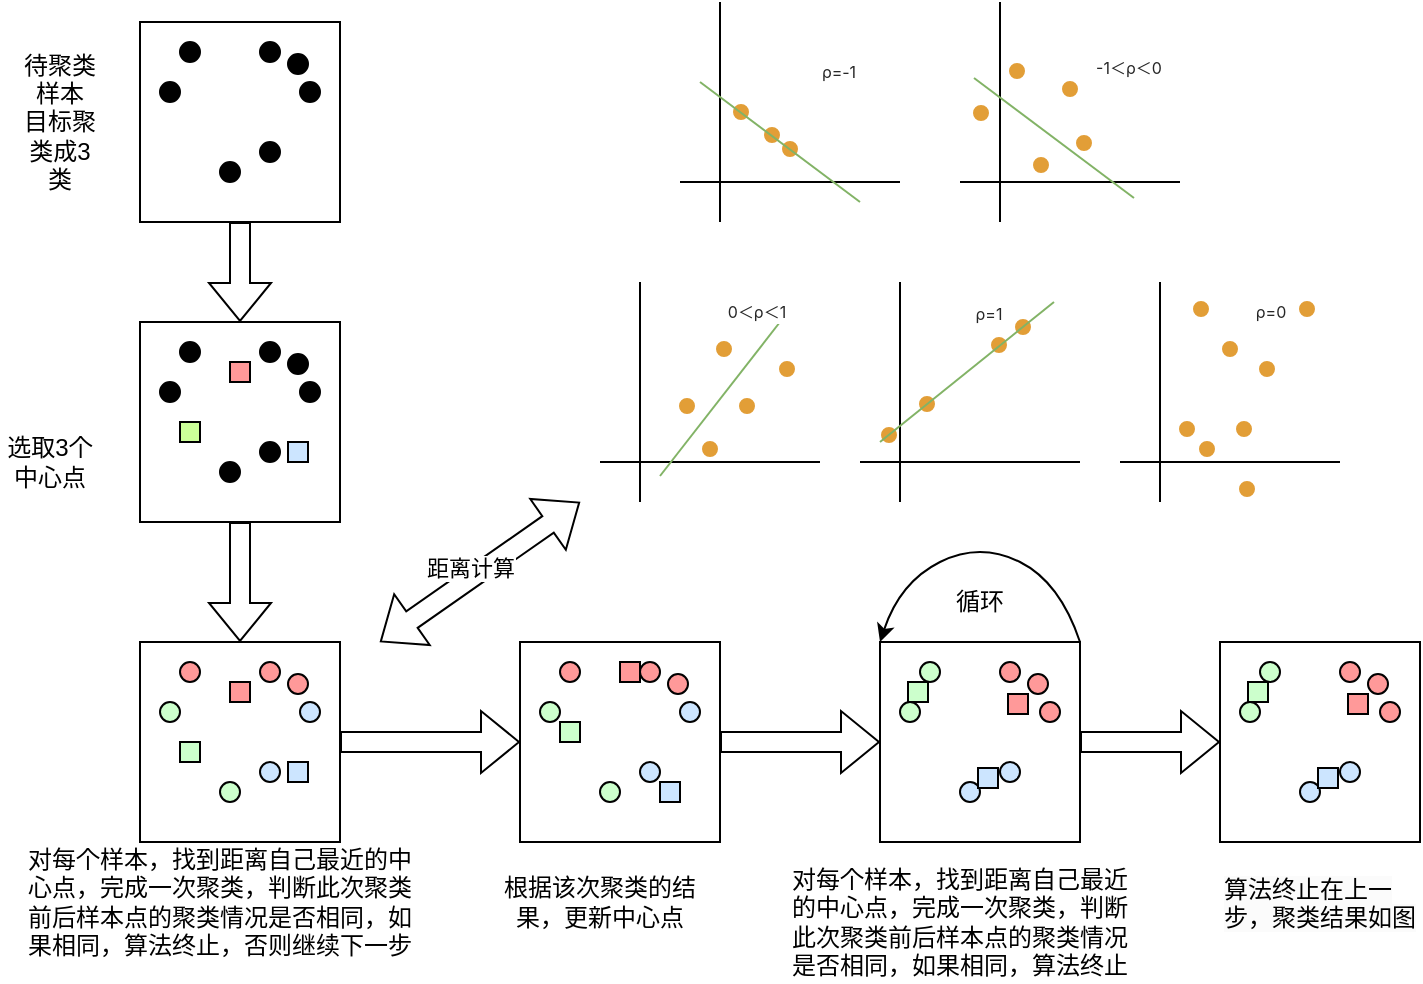 <mxfile version="26.1.1">
  <diagram name="第 1 页" id="rUJNNMgn45g_iYfFa-cV">
    <mxGraphModel dx="989" dy="587" grid="1" gridSize="10" guides="1" tooltips="1" connect="1" arrows="1" fold="1" page="1" pageScale="1" pageWidth="827" pageHeight="1169" math="0" shadow="0">
      <root>
        <mxCell id="0" />
        <mxCell id="1" parent="0" />
        <mxCell id="3Wk66IQy-F110o31OmX1-4" value="" style="shape=flexArrow;endArrow=classic;html=1;rounded=0;exitX=0.5;exitY=1;exitDx=0;exitDy=0;entryX=0.5;entryY=0;entryDx=0;entryDy=0;" parent="1" source="3Wk66IQy-F110o31OmX1-1" edge="1" target="3Wk66IQy-F110o31OmX1-29">
          <mxGeometry width="50" height="50" relative="1" as="geometry">
            <mxPoint x="390" y="600" as="sourcePoint" />
            <mxPoint x="280" y="370" as="targetPoint" />
          </mxGeometry>
        </mxCell>
        <mxCell id="3Wk66IQy-F110o31OmX1-6" value="" style="shape=flexArrow;endArrow=classic;html=1;rounded=0;exitX=0.5;exitY=1;exitDx=0;exitDy=0;entryX=0.5;entryY=0;entryDx=0;entryDy=0;" parent="1" edge="1" target="3Wk66IQy-F110o31OmX1-73" source="3Wk66IQy-F110o31OmX1-29">
          <mxGeometry width="50" height="50" relative="1" as="geometry">
            <mxPoint x="380" y="370" as="sourcePoint" />
            <mxPoint x="460" y="370" as="targetPoint" />
          </mxGeometry>
        </mxCell>
        <mxCell id="3Wk66IQy-F110o31OmX1-8" value="" style="shape=flexArrow;endArrow=classic;html=1;rounded=0;exitX=1;exitY=0.5;exitDx=0;exitDy=0;entryX=0;entryY=0.5;entryDx=0;entryDy=0;" parent="1" edge="1" target="3Wk66IQy-F110o31OmX1-85" source="3Wk66IQy-F110o31OmX1-73">
          <mxGeometry width="50" height="50" relative="1" as="geometry">
            <mxPoint x="560" y="370" as="sourcePoint" />
            <mxPoint x="640" y="370" as="targetPoint" />
          </mxGeometry>
        </mxCell>
        <mxCell id="3Wk66IQy-F110o31OmX1-12" value="" style="shape=flexArrow;endArrow=classic;html=1;rounded=0;exitX=1;exitY=0.5;exitDx=0;exitDy=0;entryX=0;entryY=0.5;entryDx=0;entryDy=0;" parent="1" edge="1" target="3Wk66IQy-F110o31OmX1-111" source="3Wk66IQy-F110o31OmX1-98">
          <mxGeometry width="50" height="50" relative="1" as="geometry">
            <mxPoint x="910" y="374.08" as="sourcePoint" />
            <mxPoint x="990" y="374.08" as="targetPoint" />
          </mxGeometry>
        </mxCell>
        <mxCell id="3Wk66IQy-F110o31OmX1-18" value="" style="shape=flexArrow;endArrow=classic;html=1;rounded=0;entryX=0;entryY=0.5;entryDx=0;entryDy=0;exitX=1;exitY=0.5;exitDx=0;exitDy=0;" parent="1" source="3Wk66IQy-F110o31OmX1-85" edge="1" target="3Wk66IQy-F110o31OmX1-98">
          <mxGeometry width="50" height="50" relative="1" as="geometry">
            <mxPoint x="210" y="534.5" as="sourcePoint" />
            <mxPoint x="280" y="534.5" as="targetPoint" />
          </mxGeometry>
        </mxCell>
        <mxCell id="3Wk66IQy-F110o31OmX1-27" value="" style="group" parent="1" vertex="1" connectable="0">
          <mxGeometry x="280" y="50" width="100" height="100" as="geometry" />
        </mxCell>
        <mxCell id="3Wk66IQy-F110o31OmX1-1" value="" style="rounded=0;whiteSpace=wrap;html=1;" parent="3Wk66IQy-F110o31OmX1-27" vertex="1">
          <mxGeometry width="100" height="100" as="geometry" />
        </mxCell>
        <mxCell id="3Wk66IQy-F110o31OmX1-19" value="" style="ellipse;whiteSpace=wrap;html=1;aspect=fixed;fillColor=#000000;" parent="3Wk66IQy-F110o31OmX1-27" vertex="1">
          <mxGeometry x="10" y="30" width="10" height="10" as="geometry" />
        </mxCell>
        <mxCell id="3Wk66IQy-F110o31OmX1-20" value="" style="ellipse;whiteSpace=wrap;html=1;aspect=fixed;fillColor=#000000;" parent="3Wk66IQy-F110o31OmX1-27" vertex="1">
          <mxGeometry x="20" y="10" width="10" height="10" as="geometry" />
        </mxCell>
        <mxCell id="3Wk66IQy-F110o31OmX1-21" value="" style="ellipse;whiteSpace=wrap;html=1;aspect=fixed;fillColor=#000000;" parent="3Wk66IQy-F110o31OmX1-27" vertex="1">
          <mxGeometry x="60" y="10" width="10" height="10" as="geometry" />
        </mxCell>
        <mxCell id="3Wk66IQy-F110o31OmX1-22" value="" style="ellipse;whiteSpace=wrap;html=1;aspect=fixed;fillColor=#000000;" parent="3Wk66IQy-F110o31OmX1-27" vertex="1">
          <mxGeometry x="80" y="30" width="10" height="10" as="geometry" />
        </mxCell>
        <mxCell id="3Wk66IQy-F110o31OmX1-24" value="" style="ellipse;whiteSpace=wrap;html=1;aspect=fixed;fillColor=#000000;" parent="3Wk66IQy-F110o31OmX1-27" vertex="1">
          <mxGeometry x="74" y="16" width="10" height="10" as="geometry" />
        </mxCell>
        <mxCell id="3Wk66IQy-F110o31OmX1-25" value="" style="ellipse;whiteSpace=wrap;html=1;aspect=fixed;fillColor=#000000;" parent="3Wk66IQy-F110o31OmX1-27" vertex="1">
          <mxGeometry x="60" y="60" width="10" height="10" as="geometry" />
        </mxCell>
        <mxCell id="3Wk66IQy-F110o31OmX1-26" value="" style="ellipse;whiteSpace=wrap;html=1;aspect=fixed;fillColor=#000000;" parent="3Wk66IQy-F110o31OmX1-27" vertex="1">
          <mxGeometry x="40" y="70" width="10" height="10" as="geometry" />
        </mxCell>
        <mxCell id="3Wk66IQy-F110o31OmX1-28" value="" style="group" parent="1" vertex="1" connectable="0">
          <mxGeometry x="280" y="200" width="100" height="100" as="geometry" />
        </mxCell>
        <mxCell id="3Wk66IQy-F110o31OmX1-29" value="" style="rounded=0;whiteSpace=wrap;html=1;" parent="3Wk66IQy-F110o31OmX1-28" vertex="1">
          <mxGeometry width="100" height="100" as="geometry" />
        </mxCell>
        <mxCell id="3Wk66IQy-F110o31OmX1-30" value="" style="ellipse;whiteSpace=wrap;html=1;aspect=fixed;fillColor=#000000;" parent="3Wk66IQy-F110o31OmX1-28" vertex="1">
          <mxGeometry x="10" y="30" width="10" height="10" as="geometry" />
        </mxCell>
        <mxCell id="3Wk66IQy-F110o31OmX1-31" value="" style="ellipse;whiteSpace=wrap;html=1;aspect=fixed;fillColor=#000000;" parent="3Wk66IQy-F110o31OmX1-28" vertex="1">
          <mxGeometry x="20" y="10" width="10" height="10" as="geometry" />
        </mxCell>
        <mxCell id="3Wk66IQy-F110o31OmX1-32" value="" style="ellipse;whiteSpace=wrap;html=1;aspect=fixed;fillColor=#000000;" parent="3Wk66IQy-F110o31OmX1-28" vertex="1">
          <mxGeometry x="60" y="10" width="10" height="10" as="geometry" />
        </mxCell>
        <mxCell id="3Wk66IQy-F110o31OmX1-33" value="" style="ellipse;whiteSpace=wrap;html=1;aspect=fixed;fillColor=#000000;" parent="3Wk66IQy-F110o31OmX1-28" vertex="1">
          <mxGeometry x="80" y="30" width="10" height="10" as="geometry" />
        </mxCell>
        <mxCell id="3Wk66IQy-F110o31OmX1-34" value="" style="ellipse;whiteSpace=wrap;html=1;aspect=fixed;fillColor=#000000;" parent="3Wk66IQy-F110o31OmX1-28" vertex="1">
          <mxGeometry x="74" y="16" width="10" height="10" as="geometry" />
        </mxCell>
        <mxCell id="3Wk66IQy-F110o31OmX1-35" value="" style="ellipse;whiteSpace=wrap;html=1;aspect=fixed;fillColor=#000000;" parent="3Wk66IQy-F110o31OmX1-28" vertex="1">
          <mxGeometry x="60" y="60" width="10" height="10" as="geometry" />
        </mxCell>
        <mxCell id="3Wk66IQy-F110o31OmX1-36" value="" style="ellipse;whiteSpace=wrap;html=1;aspect=fixed;fillColor=#000000;" parent="3Wk66IQy-F110o31OmX1-28" vertex="1">
          <mxGeometry x="40" y="70" width="10" height="10" as="geometry" />
        </mxCell>
        <mxCell id="3Wk66IQy-F110o31OmX1-68" value="" style="rounded=0;whiteSpace=wrap;html=1;fillColor=#CCFF99;" parent="3Wk66IQy-F110o31OmX1-28" vertex="1">
          <mxGeometry x="20" y="50" width="10" height="10" as="geometry" />
        </mxCell>
        <mxCell id="3Wk66IQy-F110o31OmX1-69" value="" style="rounded=0;whiteSpace=wrap;html=1;fillColor=#FF9999;" parent="3Wk66IQy-F110o31OmX1-28" vertex="1">
          <mxGeometry x="45" y="20" width="10" height="10" as="geometry" />
        </mxCell>
        <mxCell id="3Wk66IQy-F110o31OmX1-70" value="" style="rounded=0;whiteSpace=wrap;html=1;fillColor=#CCE5FF;" parent="3Wk66IQy-F110o31OmX1-28" vertex="1">
          <mxGeometry x="74" y="60" width="10" height="10" as="geometry" />
        </mxCell>
        <mxCell id="3Wk66IQy-F110o31OmX1-72" value="" style="group" parent="1" vertex="1" connectable="0">
          <mxGeometry x="280" y="360" width="100" height="100" as="geometry" />
        </mxCell>
        <mxCell id="3Wk66IQy-F110o31OmX1-73" value="" style="rounded=0;whiteSpace=wrap;html=1;" parent="3Wk66IQy-F110o31OmX1-72" vertex="1">
          <mxGeometry width="100" height="100" as="geometry" />
        </mxCell>
        <mxCell id="3Wk66IQy-F110o31OmX1-74" value="" style="ellipse;whiteSpace=wrap;html=1;aspect=fixed;fillColor=#CCFFCC;" parent="3Wk66IQy-F110o31OmX1-72" vertex="1">
          <mxGeometry x="10" y="30" width="10" height="10" as="geometry" />
        </mxCell>
        <mxCell id="3Wk66IQy-F110o31OmX1-75" value="" style="ellipse;whiteSpace=wrap;html=1;aspect=fixed;fillColor=#FF9999;" parent="3Wk66IQy-F110o31OmX1-72" vertex="1">
          <mxGeometry x="20" y="10" width="10" height="10" as="geometry" />
        </mxCell>
        <mxCell id="3Wk66IQy-F110o31OmX1-76" value="" style="ellipse;whiteSpace=wrap;html=1;aspect=fixed;fillColor=#FF9999;" parent="3Wk66IQy-F110o31OmX1-72" vertex="1">
          <mxGeometry x="60" y="10" width="10" height="10" as="geometry" />
        </mxCell>
        <mxCell id="3Wk66IQy-F110o31OmX1-77" value="" style="ellipse;whiteSpace=wrap;html=1;aspect=fixed;fillColor=#CCE5FF;" parent="3Wk66IQy-F110o31OmX1-72" vertex="1">
          <mxGeometry x="80" y="30" width="10" height="10" as="geometry" />
        </mxCell>
        <mxCell id="3Wk66IQy-F110o31OmX1-78" value="" style="ellipse;whiteSpace=wrap;html=1;aspect=fixed;fillColor=#FF9999;" parent="3Wk66IQy-F110o31OmX1-72" vertex="1">
          <mxGeometry x="74" y="16" width="10" height="10" as="geometry" />
        </mxCell>
        <mxCell id="3Wk66IQy-F110o31OmX1-79" value="" style="ellipse;whiteSpace=wrap;html=1;aspect=fixed;fillColor=#CCE5FF;" parent="3Wk66IQy-F110o31OmX1-72" vertex="1">
          <mxGeometry x="60" y="60" width="10" height="10" as="geometry" />
        </mxCell>
        <mxCell id="3Wk66IQy-F110o31OmX1-80" value="" style="ellipse;whiteSpace=wrap;html=1;aspect=fixed;fillColor=#CCFFCC;" parent="3Wk66IQy-F110o31OmX1-72" vertex="1">
          <mxGeometry x="40" y="70" width="10" height="10" as="geometry" />
        </mxCell>
        <mxCell id="3Wk66IQy-F110o31OmX1-81" value="" style="rounded=0;whiteSpace=wrap;html=1;fillColor=#CCFFCC;" parent="3Wk66IQy-F110o31OmX1-72" vertex="1">
          <mxGeometry x="20" y="50" width="10" height="10" as="geometry" />
        </mxCell>
        <mxCell id="3Wk66IQy-F110o31OmX1-82" value="" style="rounded=0;whiteSpace=wrap;html=1;fillColor=#FF9999;" parent="3Wk66IQy-F110o31OmX1-72" vertex="1">
          <mxGeometry x="45" y="20" width="10" height="10" as="geometry" />
        </mxCell>
        <mxCell id="3Wk66IQy-F110o31OmX1-83" value="" style="rounded=0;whiteSpace=wrap;html=1;fillColor=#CCE5FF;" parent="3Wk66IQy-F110o31OmX1-72" vertex="1">
          <mxGeometry x="74" y="60" width="10" height="10" as="geometry" />
        </mxCell>
        <mxCell id="3Wk66IQy-F110o31OmX1-84" value="" style="group" parent="1" vertex="1" connectable="0">
          <mxGeometry x="470" y="360" width="100" height="100" as="geometry" />
        </mxCell>
        <mxCell id="3Wk66IQy-F110o31OmX1-85" value="" style="rounded=0;whiteSpace=wrap;html=1;" parent="3Wk66IQy-F110o31OmX1-84" vertex="1">
          <mxGeometry width="100" height="100" as="geometry" />
        </mxCell>
        <mxCell id="3Wk66IQy-F110o31OmX1-86" value="" style="ellipse;whiteSpace=wrap;html=1;aspect=fixed;fillColor=#CCFFCC;" parent="3Wk66IQy-F110o31OmX1-84" vertex="1">
          <mxGeometry x="10" y="30" width="10" height="10" as="geometry" />
        </mxCell>
        <mxCell id="3Wk66IQy-F110o31OmX1-87" value="" style="ellipse;whiteSpace=wrap;html=1;aspect=fixed;fillColor=#FF9999;" parent="3Wk66IQy-F110o31OmX1-84" vertex="1">
          <mxGeometry x="20" y="10" width="10" height="10" as="geometry" />
        </mxCell>
        <mxCell id="3Wk66IQy-F110o31OmX1-88" value="" style="ellipse;whiteSpace=wrap;html=1;aspect=fixed;fillColor=#FF9999;" parent="3Wk66IQy-F110o31OmX1-84" vertex="1">
          <mxGeometry x="60" y="10" width="10" height="10" as="geometry" />
        </mxCell>
        <mxCell id="3Wk66IQy-F110o31OmX1-89" value="" style="ellipse;whiteSpace=wrap;html=1;aspect=fixed;fillColor=#CCE5FF;" parent="3Wk66IQy-F110o31OmX1-84" vertex="1">
          <mxGeometry x="80" y="30" width="10" height="10" as="geometry" />
        </mxCell>
        <mxCell id="3Wk66IQy-F110o31OmX1-90" value="" style="ellipse;whiteSpace=wrap;html=1;aspect=fixed;fillColor=#FF9999;" parent="3Wk66IQy-F110o31OmX1-84" vertex="1">
          <mxGeometry x="74" y="16" width="10" height="10" as="geometry" />
        </mxCell>
        <mxCell id="3Wk66IQy-F110o31OmX1-91" value="" style="ellipse;whiteSpace=wrap;html=1;aspect=fixed;fillColor=#CCE5FF;" parent="3Wk66IQy-F110o31OmX1-84" vertex="1">
          <mxGeometry x="60" y="60" width="10" height="10" as="geometry" />
        </mxCell>
        <mxCell id="3Wk66IQy-F110o31OmX1-92" value="" style="ellipse;whiteSpace=wrap;html=1;aspect=fixed;fillColor=#CCFFCC;" parent="3Wk66IQy-F110o31OmX1-84" vertex="1">
          <mxGeometry x="40" y="70" width="10" height="10" as="geometry" />
        </mxCell>
        <mxCell id="3Wk66IQy-F110o31OmX1-93" value="" style="rounded=0;whiteSpace=wrap;html=1;fillColor=#CCFFCC;" parent="3Wk66IQy-F110o31OmX1-84" vertex="1">
          <mxGeometry x="20" y="40" width="10" height="10" as="geometry" />
        </mxCell>
        <mxCell id="3Wk66IQy-F110o31OmX1-94" value="" style="rounded=0;whiteSpace=wrap;html=1;fillColor=#FF9999;" parent="3Wk66IQy-F110o31OmX1-84" vertex="1">
          <mxGeometry x="50" y="10" width="10" height="10" as="geometry" />
        </mxCell>
        <mxCell id="3Wk66IQy-F110o31OmX1-95" value="" style="rounded=0;whiteSpace=wrap;html=1;fillColor=#CCE5FF;" parent="3Wk66IQy-F110o31OmX1-84" vertex="1">
          <mxGeometry x="70" y="70" width="10" height="10" as="geometry" />
        </mxCell>
        <mxCell id="3Wk66IQy-F110o31OmX1-97" value="" style="group" parent="1" vertex="1" connectable="0">
          <mxGeometry x="650" y="360" width="100" height="100" as="geometry" />
        </mxCell>
        <mxCell id="3Wk66IQy-F110o31OmX1-98" value="" style="rounded=0;whiteSpace=wrap;html=1;" parent="3Wk66IQy-F110o31OmX1-97" vertex="1">
          <mxGeometry width="100" height="100" as="geometry" />
        </mxCell>
        <mxCell id="3Wk66IQy-F110o31OmX1-99" value="" style="ellipse;whiteSpace=wrap;html=1;aspect=fixed;fillColor=#CCFFCC;" parent="3Wk66IQy-F110o31OmX1-97" vertex="1">
          <mxGeometry x="10" y="30" width="10" height="10" as="geometry" />
        </mxCell>
        <mxCell id="3Wk66IQy-F110o31OmX1-100" value="" style="ellipse;whiteSpace=wrap;html=1;aspect=fixed;fillColor=#CCFFCC;" parent="3Wk66IQy-F110o31OmX1-97" vertex="1">
          <mxGeometry x="20" y="10" width="10" height="10" as="geometry" />
        </mxCell>
        <mxCell id="3Wk66IQy-F110o31OmX1-101" value="" style="ellipse;whiteSpace=wrap;html=1;aspect=fixed;fillColor=#FF9999;" parent="3Wk66IQy-F110o31OmX1-97" vertex="1">
          <mxGeometry x="60" y="10" width="10" height="10" as="geometry" />
        </mxCell>
        <mxCell id="3Wk66IQy-F110o31OmX1-102" value="" style="ellipse;whiteSpace=wrap;html=1;aspect=fixed;fillColor=#FF9999;" parent="3Wk66IQy-F110o31OmX1-97" vertex="1">
          <mxGeometry x="80" y="30" width="10" height="10" as="geometry" />
        </mxCell>
        <mxCell id="3Wk66IQy-F110o31OmX1-103" value="" style="ellipse;whiteSpace=wrap;html=1;aspect=fixed;fillColor=#FF9999;" parent="3Wk66IQy-F110o31OmX1-97" vertex="1">
          <mxGeometry x="74" y="16" width="10" height="10" as="geometry" />
        </mxCell>
        <mxCell id="3Wk66IQy-F110o31OmX1-104" value="" style="ellipse;whiteSpace=wrap;html=1;aspect=fixed;fillColor=#CCE5FF;" parent="3Wk66IQy-F110o31OmX1-97" vertex="1">
          <mxGeometry x="60" y="60" width="10" height="10" as="geometry" />
        </mxCell>
        <mxCell id="3Wk66IQy-F110o31OmX1-105" value="" style="ellipse;whiteSpace=wrap;html=1;aspect=fixed;fillColor=#CCE5FF;direction=south;" parent="3Wk66IQy-F110o31OmX1-97" vertex="1">
          <mxGeometry x="40" y="70" width="10" height="10" as="geometry" />
        </mxCell>
        <mxCell id="3Wk66IQy-F110o31OmX1-106" value="" style="rounded=0;whiteSpace=wrap;html=1;fillColor=#CCFFCC;" parent="3Wk66IQy-F110o31OmX1-97" vertex="1">
          <mxGeometry x="14" y="20" width="10" height="10" as="geometry" />
        </mxCell>
        <mxCell id="3Wk66IQy-F110o31OmX1-107" value="" style="rounded=0;whiteSpace=wrap;html=1;fillColor=#FF9999;" parent="3Wk66IQy-F110o31OmX1-97" vertex="1">
          <mxGeometry x="64" y="26" width="10" height="10" as="geometry" />
        </mxCell>
        <mxCell id="3Wk66IQy-F110o31OmX1-108" value="" style="rounded=0;whiteSpace=wrap;html=1;fillColor=#CCE5FF;" parent="3Wk66IQy-F110o31OmX1-97" vertex="1">
          <mxGeometry x="49" y="63" width="10" height="10" as="geometry" />
        </mxCell>
        <mxCell id="AjeH1nwkkYCltJayZXXs-90" value="" style="curved=1;endArrow=classic;html=1;rounded=0;exitX=1;exitY=0;exitDx=0;exitDy=0;entryX=0;entryY=0;entryDx=0;entryDy=0;" edge="1" parent="3Wk66IQy-F110o31OmX1-97" source="3Wk66IQy-F110o31OmX1-98" target="3Wk66IQy-F110o31OmX1-98">
          <mxGeometry width="50" height="50" relative="1" as="geometry">
            <mxPoint x="50.0" y="-20.0" as="sourcePoint" />
            <mxPoint x="-50" y="-20" as="targetPoint" />
            <Array as="points">
              <mxPoint x="90" y="-30" />
              <mxPoint x="50" y="-50" />
              <mxPoint x="10" y="-30" />
            </Array>
          </mxGeometry>
        </mxCell>
        <mxCell id="3Wk66IQy-F110o31OmX1-110" value="" style="group" parent="1" vertex="1" connectable="0">
          <mxGeometry x="820" y="360" width="100" height="100" as="geometry" />
        </mxCell>
        <mxCell id="3Wk66IQy-F110o31OmX1-111" value="" style="rounded=0;whiteSpace=wrap;html=1;" parent="3Wk66IQy-F110o31OmX1-110" vertex="1">
          <mxGeometry width="100" height="100" as="geometry" />
        </mxCell>
        <mxCell id="3Wk66IQy-F110o31OmX1-112" value="" style="ellipse;whiteSpace=wrap;html=1;aspect=fixed;fillColor=#CCFFCC;" parent="3Wk66IQy-F110o31OmX1-110" vertex="1">
          <mxGeometry x="10" y="30" width="10" height="10" as="geometry" />
        </mxCell>
        <mxCell id="3Wk66IQy-F110o31OmX1-113" value="" style="ellipse;whiteSpace=wrap;html=1;aspect=fixed;fillColor=#CCFFCC;" parent="3Wk66IQy-F110o31OmX1-110" vertex="1">
          <mxGeometry x="20" y="10" width="10" height="10" as="geometry" />
        </mxCell>
        <mxCell id="3Wk66IQy-F110o31OmX1-114" value="" style="ellipse;whiteSpace=wrap;html=1;aspect=fixed;fillColor=#FF9999;" parent="3Wk66IQy-F110o31OmX1-110" vertex="1">
          <mxGeometry x="60" y="10" width="10" height="10" as="geometry" />
        </mxCell>
        <mxCell id="3Wk66IQy-F110o31OmX1-115" value="" style="ellipse;whiteSpace=wrap;html=1;aspect=fixed;fillColor=#FF9999;" parent="3Wk66IQy-F110o31OmX1-110" vertex="1">
          <mxGeometry x="80" y="30" width="10" height="10" as="geometry" />
        </mxCell>
        <mxCell id="3Wk66IQy-F110o31OmX1-116" value="" style="ellipse;whiteSpace=wrap;html=1;aspect=fixed;fillColor=#FF9999;" parent="3Wk66IQy-F110o31OmX1-110" vertex="1">
          <mxGeometry x="74" y="16" width="10" height="10" as="geometry" />
        </mxCell>
        <mxCell id="3Wk66IQy-F110o31OmX1-117" value="" style="ellipse;whiteSpace=wrap;html=1;aspect=fixed;fillColor=#CCE5FF;" parent="3Wk66IQy-F110o31OmX1-110" vertex="1">
          <mxGeometry x="60" y="60" width="10" height="10" as="geometry" />
        </mxCell>
        <mxCell id="3Wk66IQy-F110o31OmX1-118" value="" style="ellipse;whiteSpace=wrap;html=1;aspect=fixed;fillColor=#CCE5FF;" parent="3Wk66IQy-F110o31OmX1-110" vertex="1">
          <mxGeometry x="40" y="70" width="10" height="10" as="geometry" />
        </mxCell>
        <mxCell id="3Wk66IQy-F110o31OmX1-119" value="" style="rounded=0;whiteSpace=wrap;html=1;fillColor=#CCFFCC;" parent="3Wk66IQy-F110o31OmX1-110" vertex="1">
          <mxGeometry x="14" y="20" width="10" height="10" as="geometry" />
        </mxCell>
        <mxCell id="3Wk66IQy-F110o31OmX1-120" value="" style="rounded=0;whiteSpace=wrap;html=1;fillColor=#FF9999;" parent="3Wk66IQy-F110o31OmX1-110" vertex="1">
          <mxGeometry x="64" y="26" width="10" height="10" as="geometry" />
        </mxCell>
        <mxCell id="3Wk66IQy-F110o31OmX1-121" value="" style="rounded=0;whiteSpace=wrap;html=1;fillColor=#CCE5FF;" parent="3Wk66IQy-F110o31OmX1-110" vertex="1">
          <mxGeometry x="49" y="63" width="10" height="10" as="geometry" />
        </mxCell>
        <mxCell id="3Wk66IQy-F110o31OmX1-122" value="待聚类样本&lt;div&gt;目标聚类成3类&lt;/div&gt;" style="rounded=0;whiteSpace=wrap;html=1;fillColor=none;strokeColor=none;" parent="1" vertex="1">
          <mxGeometry x="220" y="70" width="40" height="60" as="geometry" />
        </mxCell>
        <mxCell id="3Wk66IQy-F110o31OmX1-123" value="选取3个中心点" style="rounded=0;whiteSpace=wrap;html=1;fillColor=none;strokeColor=none;" parent="1" vertex="1">
          <mxGeometry x="210" y="240" width="50" height="60" as="geometry" />
        </mxCell>
        <mxCell id="3Wk66IQy-F110o31OmX1-124" value="对每个样本，找到距离自己最近的中心点，完成一次聚类，判断此次聚类前后样本点的聚类情况是否相同，如果相同，算法终止，否则继续下一步" style="rounded=0;whiteSpace=wrap;html=1;fillColor=none;strokeColor=none;" parent="1" vertex="1">
          <mxGeometry x="220" y="460" width="200" height="60" as="geometry" />
        </mxCell>
        <mxCell id="3Wk66IQy-F110o31OmX1-125" value="根据该次聚类的结果，更新中心点" style="rounded=0;whiteSpace=wrap;html=1;fillColor=none;strokeColor=none;" parent="1" vertex="1">
          <mxGeometry x="450" y="460" width="120" height="60" as="geometry" />
        </mxCell>
        <mxCell id="3Wk66IQy-F110o31OmX1-126" value="对每个样本，找到距离自己最近的中心点，完成一次聚类，判断此次聚类前后样本点的聚类情况是否相同，如果相同，算法终止" style="rounded=0;whiteSpace=wrap;html=1;fillColor=none;strokeColor=none;" parent="1" vertex="1">
          <mxGeometry x="600" y="470" width="180" height="60" as="geometry" />
        </mxCell>
        <mxCell id="3Wk66IQy-F110o31OmX1-127" value="&lt;span style=&quot;color: rgb(0, 0, 0); font-family: Helvetica; font-size: 12px; font-style: normal; font-variant-ligatures: normal; font-variant-caps: normal; font-weight: 400; letter-spacing: normal; orphans: 2; text-align: center; text-indent: 0px; text-transform: none; widows: 2; word-spacing: 0px; -webkit-text-stroke-width: 0px; white-space: normal; background-color: rgb(251, 251, 251); text-decoration-thickness: initial; text-decoration-style: initial; text-decoration-color: initial; float: none; display: inline !important;&quot;&gt;算法终止在上一步，聚类结果如图&lt;/span&gt;" style="text;whiteSpace=wrap;html=1;" parent="1" vertex="1">
          <mxGeometry x="820" y="470" width="100" height="50" as="geometry" />
        </mxCell>
        <mxCell id="AjeH1nwkkYCltJayZXXs-87" value="" style="group" vertex="1" connectable="0" parent="1">
          <mxGeometry x="510" y="40" width="370" height="250" as="geometry" />
        </mxCell>
        <mxCell id="AjeH1nwkkYCltJayZXXs-4" value="" style="group" vertex="1" connectable="0" parent="AjeH1nwkkYCltJayZXXs-87">
          <mxGeometry y="140" width="110" height="110" as="geometry" />
        </mxCell>
        <mxCell id="AjeH1nwkkYCltJayZXXs-2" value="" style="endArrow=none;html=1;rounded=0;" edge="1" parent="AjeH1nwkkYCltJayZXXs-4">
          <mxGeometry width="50" height="50" relative="1" as="geometry">
            <mxPoint y="90" as="sourcePoint" />
            <mxPoint x="110" y="90" as="targetPoint" />
          </mxGeometry>
        </mxCell>
        <mxCell id="AjeH1nwkkYCltJayZXXs-3" value="" style="endArrow=none;html=1;rounded=0;" edge="1" parent="AjeH1nwkkYCltJayZXXs-4">
          <mxGeometry width="50" height="50" relative="1" as="geometry">
            <mxPoint x="20" y="110" as="sourcePoint" />
            <mxPoint x="20" as="targetPoint" />
          </mxGeometry>
        </mxCell>
        <mxCell id="AjeH1nwkkYCltJayZXXs-34" value="" style="ellipse;whiteSpace=wrap;html=1;aspect=fixed;fillColor=light-dark(#E29E37,#FF9090);strokeColor=#E29E37;" vertex="1" parent="AjeH1nwkkYCltJayZXXs-4">
          <mxGeometry x="40" y="58.5" width="7" height="7" as="geometry" />
        </mxCell>
        <mxCell id="AjeH1nwkkYCltJayZXXs-47" value="" style="ellipse;whiteSpace=wrap;html=1;aspect=fixed;fillColor=light-dark(#E29E37,#FF9090);strokeColor=#E29E37;" vertex="1" parent="AjeH1nwkkYCltJayZXXs-4">
          <mxGeometry x="58.5" y="30" width="7" height="7" as="geometry" />
        </mxCell>
        <mxCell id="AjeH1nwkkYCltJayZXXs-48" value="" style="ellipse;whiteSpace=wrap;html=1;aspect=fixed;fillColor=light-dark(#E29E37,#FF9090);strokeColor=#E29E37;" vertex="1" parent="AjeH1nwkkYCltJayZXXs-4">
          <mxGeometry x="51.5" y="80" width="7" height="7" as="geometry" />
        </mxCell>
        <mxCell id="AjeH1nwkkYCltJayZXXs-49" value="" style="ellipse;whiteSpace=wrap;html=1;aspect=fixed;fillColor=light-dark(#E29E37,#FF9090);strokeColor=#E29E37;" vertex="1" parent="AjeH1nwkkYCltJayZXXs-4">
          <mxGeometry x="70" y="58.5" width="7" height="7" as="geometry" />
        </mxCell>
        <mxCell id="AjeH1nwkkYCltJayZXXs-50" value="" style="ellipse;whiteSpace=wrap;html=1;aspect=fixed;fillColor=light-dark(#E29E37,#FF9090);strokeColor=#E29E37;" vertex="1" parent="AjeH1nwkkYCltJayZXXs-4">
          <mxGeometry x="90" y="40" width="7" height="7" as="geometry" />
        </mxCell>
        <mxCell id="AjeH1nwkkYCltJayZXXs-66" value="" style="endArrow=none;html=1;rounded=0;fillColor=#d5e8d4;strokeColor=#82b366;" edge="1" parent="AjeH1nwkkYCltJayZXXs-4">
          <mxGeometry width="50" height="50" relative="1" as="geometry">
            <mxPoint x="90" y="20" as="sourcePoint" />
            <mxPoint x="30" y="97" as="targetPoint" />
          </mxGeometry>
        </mxCell>
        <mxCell id="AjeH1nwkkYCltJayZXXs-80" value="&lt;span style=&quot;color: rgba(0, 0, 0, 0.85); font-family: Inter, -apple-system, &amp;quot;system-ui&amp;quot;, &amp;quot;Segoe UI&amp;quot;, &amp;quot;SF Pro SC&amp;quot;, &amp;quot;SF Pro Display&amp;quot;, &amp;quot;SF Pro Icons&amp;quot;, &amp;quot;PingFang SC&amp;quot;, &amp;quot;Hiragino Sans GB&amp;quot;, &amp;quot;Microsoft YaHei&amp;quot;, &amp;quot;Helvetica Neue&amp;quot;, Helvetica, Arial, sans-serif; text-align: start; background-color: rgb(255, 255, 255);&quot;&gt;&lt;font style=&quot;font-size: 8px;&quot;&gt;0＜ρ＜1&lt;/font&gt;&lt;/span&gt;" style="rounded=0;whiteSpace=wrap;html=1;fillColor=none;strokeColor=none;" vertex="1" parent="AjeH1nwkkYCltJayZXXs-4">
          <mxGeometry x="58.5" y="10" width="38.5" height="8.5" as="geometry" />
        </mxCell>
        <mxCell id="AjeH1nwkkYCltJayZXXs-5" value="" style="group" vertex="1" connectable="0" parent="AjeH1nwkkYCltJayZXXs-87">
          <mxGeometry x="130" y="140" width="110" height="110" as="geometry" />
        </mxCell>
        <mxCell id="AjeH1nwkkYCltJayZXXs-6" value="" style="endArrow=none;html=1;rounded=0;" edge="1" parent="AjeH1nwkkYCltJayZXXs-5">
          <mxGeometry width="50" height="50" relative="1" as="geometry">
            <mxPoint y="90" as="sourcePoint" />
            <mxPoint x="110" y="90" as="targetPoint" />
          </mxGeometry>
        </mxCell>
        <mxCell id="AjeH1nwkkYCltJayZXXs-7" value="" style="endArrow=none;html=1;rounded=0;" edge="1" parent="AjeH1nwkkYCltJayZXXs-5">
          <mxGeometry width="50" height="50" relative="1" as="geometry">
            <mxPoint x="20" y="110" as="sourcePoint" />
            <mxPoint x="20" as="targetPoint" />
          </mxGeometry>
        </mxCell>
        <mxCell id="AjeH1nwkkYCltJayZXXs-52" value="" style="ellipse;whiteSpace=wrap;html=1;aspect=fixed;fillColor=light-dark(#E29E37,#FF9090);strokeColor=#E29E37;" vertex="1" parent="AjeH1nwkkYCltJayZXXs-5">
          <mxGeometry x="30" y="57.5" width="7" height="7" as="geometry" />
        </mxCell>
        <mxCell id="AjeH1nwkkYCltJayZXXs-53" value="" style="ellipse;whiteSpace=wrap;html=1;aspect=fixed;fillColor=light-dark(#E29E37,#FF9090);strokeColor=#E29E37;" vertex="1" parent="AjeH1nwkkYCltJayZXXs-5">
          <mxGeometry x="11" y="73" width="7" height="7" as="geometry" />
        </mxCell>
        <mxCell id="AjeH1nwkkYCltJayZXXs-54" value="" style="ellipse;whiteSpace=wrap;html=1;aspect=fixed;fillColor=light-dark(#E29E37,#FF9090);strokeColor=#E29E37;" vertex="1" parent="AjeH1nwkkYCltJayZXXs-5">
          <mxGeometry x="66" y="28" width="7" height="7" as="geometry" />
        </mxCell>
        <mxCell id="AjeH1nwkkYCltJayZXXs-55" value="" style="ellipse;whiteSpace=wrap;html=1;aspect=fixed;fillColor=light-dark(#E29E37,#FF9090);strokeColor=#E29E37;" vertex="1" parent="AjeH1nwkkYCltJayZXXs-5">
          <mxGeometry x="78" y="19" width="7" height="7" as="geometry" />
        </mxCell>
        <mxCell id="AjeH1nwkkYCltJayZXXs-76" value="" style="endArrow=none;html=1;rounded=0;fillColor=#d5e8d4;strokeColor=#82b366;" edge="1" parent="AjeH1nwkkYCltJayZXXs-5">
          <mxGeometry width="50" height="50" relative="1" as="geometry">
            <mxPoint x="97" y="10" as="sourcePoint" />
            <mxPoint x="10" y="80" as="targetPoint" />
          </mxGeometry>
        </mxCell>
        <mxCell id="AjeH1nwkkYCltJayZXXs-81" value="&lt;span style=&quot;color: rgba(0, 0, 0, 0.85); font-family: Inter, -apple-system, &amp;quot;system-ui&amp;quot;, &amp;quot;Segoe UI&amp;quot;, &amp;quot;SF Pro SC&amp;quot;, &amp;quot;SF Pro Display&amp;quot;, &amp;quot;SF Pro Icons&amp;quot;, &amp;quot;PingFang SC&amp;quot;, &amp;quot;Hiragino Sans GB&amp;quot;, &amp;quot;Microsoft YaHei&amp;quot;, &amp;quot;Helvetica Neue&amp;quot;, Helvetica, Arial, sans-serif; text-align: start; background-color: rgb(255, 255, 255);&quot;&gt;&lt;font style=&quot;font-size: 8px;&quot;&gt;ρ=1&lt;/font&gt;&lt;/span&gt;" style="rounded=0;whiteSpace=wrap;html=1;fillColor=none;strokeColor=none;" vertex="1" parent="AjeH1nwkkYCltJayZXXs-5">
          <mxGeometry x="54.5" y="10.5" width="18.5" height="8.5" as="geometry" />
        </mxCell>
        <mxCell id="AjeH1nwkkYCltJayZXXs-8" value="" style="group" vertex="1" connectable="0" parent="AjeH1nwkkYCltJayZXXs-87">
          <mxGeometry x="260" y="140" width="110" height="110" as="geometry" />
        </mxCell>
        <mxCell id="AjeH1nwkkYCltJayZXXs-9" value="" style="endArrow=none;html=1;rounded=0;" edge="1" parent="AjeH1nwkkYCltJayZXXs-8">
          <mxGeometry width="50" height="50" relative="1" as="geometry">
            <mxPoint y="90" as="sourcePoint" />
            <mxPoint x="110" y="90" as="targetPoint" />
          </mxGeometry>
        </mxCell>
        <mxCell id="AjeH1nwkkYCltJayZXXs-10" value="" style="endArrow=none;html=1;rounded=0;" edge="1" parent="AjeH1nwkkYCltJayZXXs-8">
          <mxGeometry width="50" height="50" relative="1" as="geometry">
            <mxPoint x="20" y="110" as="sourcePoint" />
            <mxPoint x="20" as="targetPoint" />
          </mxGeometry>
        </mxCell>
        <mxCell id="AjeH1nwkkYCltJayZXXs-56" value="" style="ellipse;whiteSpace=wrap;html=1;aspect=fixed;fillColor=light-dark(#E29E37,#FF9090);strokeColor=#E29E37;" vertex="1" parent="AjeH1nwkkYCltJayZXXs-8">
          <mxGeometry x="30" y="70" width="7" height="7" as="geometry" />
        </mxCell>
        <mxCell id="AjeH1nwkkYCltJayZXXs-58" value="" style="ellipse;whiteSpace=wrap;html=1;aspect=fixed;fillColor=light-dark(#E29E37,#FF9090);strokeColor=#E29E37;" vertex="1" parent="AjeH1nwkkYCltJayZXXs-8">
          <mxGeometry x="37" y="10" width="7" height="7" as="geometry" />
        </mxCell>
        <mxCell id="AjeH1nwkkYCltJayZXXs-60" value="" style="ellipse;whiteSpace=wrap;html=1;aspect=fixed;fillColor=light-dark(#E29E37,#FF9090);strokeColor=#E29E37;" vertex="1" parent="AjeH1nwkkYCltJayZXXs-8">
          <mxGeometry x="51.5" y="30" width="7" height="7" as="geometry" />
        </mxCell>
        <mxCell id="AjeH1nwkkYCltJayZXXs-61" value="" style="ellipse;whiteSpace=wrap;html=1;aspect=fixed;fillColor=light-dark(#E29E37,#FF9090);strokeColor=#E29E37;" vertex="1" parent="AjeH1nwkkYCltJayZXXs-8">
          <mxGeometry x="58.5" y="70" width="7" height="7" as="geometry" />
        </mxCell>
        <mxCell id="AjeH1nwkkYCltJayZXXs-62" value="" style="ellipse;whiteSpace=wrap;html=1;aspect=fixed;fillColor=light-dark(#E29E37,#FF9090);strokeColor=#E29E37;" vertex="1" parent="AjeH1nwkkYCltJayZXXs-8">
          <mxGeometry x="70" y="40" width="7" height="7" as="geometry" />
        </mxCell>
        <mxCell id="AjeH1nwkkYCltJayZXXs-63" value="" style="ellipse;whiteSpace=wrap;html=1;aspect=fixed;fillColor=light-dark(#E29E37,#FF9090);strokeColor=#E29E37;" vertex="1" parent="AjeH1nwkkYCltJayZXXs-8">
          <mxGeometry x="90" y="10" width="7" height="7" as="geometry" />
        </mxCell>
        <mxCell id="AjeH1nwkkYCltJayZXXs-82" value="&lt;span style=&quot;color: rgba(0, 0, 0, 0.85); font-family: Inter, -apple-system, &amp;quot;system-ui&amp;quot;, &amp;quot;Segoe UI&amp;quot;, &amp;quot;SF Pro SC&amp;quot;, &amp;quot;SF Pro Display&amp;quot;, &amp;quot;SF Pro Icons&amp;quot;, &amp;quot;PingFang SC&amp;quot;, &amp;quot;Hiragino Sans GB&amp;quot;, &amp;quot;Microsoft YaHei&amp;quot;, &amp;quot;Helvetica Neue&amp;quot;, Helvetica, Arial, sans-serif; text-align: start; background-color: rgb(255, 255, 255);&quot;&gt;&lt;font style=&quot;font-size: 8px;&quot;&gt;ρ=0&lt;/font&gt;&lt;/span&gt;" style="rounded=0;whiteSpace=wrap;html=1;fillColor=none;strokeColor=none;" vertex="1" parent="AjeH1nwkkYCltJayZXXs-8">
          <mxGeometry x="65.5" y="9.25" width="18.5" height="8.5" as="geometry" />
        </mxCell>
        <mxCell id="AjeH1nwkkYCltJayZXXs-11" value="" style="group" vertex="1" connectable="0" parent="AjeH1nwkkYCltJayZXXs-87">
          <mxGeometry x="40" width="110" height="110" as="geometry" />
        </mxCell>
        <mxCell id="AjeH1nwkkYCltJayZXXs-12" value="" style="endArrow=none;html=1;rounded=0;" edge="1" parent="AjeH1nwkkYCltJayZXXs-11">
          <mxGeometry width="50" height="50" relative="1" as="geometry">
            <mxPoint y="90" as="sourcePoint" />
            <mxPoint x="110" y="90" as="targetPoint" />
          </mxGeometry>
        </mxCell>
        <mxCell id="AjeH1nwkkYCltJayZXXs-13" value="" style="endArrow=none;html=1;rounded=0;" edge="1" parent="AjeH1nwkkYCltJayZXXs-11">
          <mxGeometry width="50" height="50" relative="1" as="geometry">
            <mxPoint x="20" y="110" as="sourcePoint" />
            <mxPoint x="20" as="targetPoint" />
          </mxGeometry>
        </mxCell>
        <mxCell id="AjeH1nwkkYCltJayZXXs-17" value="" style="ellipse;whiteSpace=wrap;html=1;aspect=fixed;fillColor=light-dark(#E29E37,#FF9090);strokeColor=#E29E37;" vertex="1" parent="AjeH1nwkkYCltJayZXXs-11">
          <mxGeometry x="27" y="51.5" width="7" height="7" as="geometry" />
        </mxCell>
        <mxCell id="AjeH1nwkkYCltJayZXXs-18" value="" style="ellipse;whiteSpace=wrap;html=1;aspect=fixed;fillColor=light-dark(#E29E37,#FF9090);strokeColor=#E29E37;" vertex="1" parent="AjeH1nwkkYCltJayZXXs-11">
          <mxGeometry x="51.5" y="70" width="7" height="7" as="geometry" />
        </mxCell>
        <mxCell id="AjeH1nwkkYCltJayZXXs-28" value="" style="ellipse;whiteSpace=wrap;html=1;aspect=fixed;fillColor=light-dark(#E29E37,#FF9090);strokeColor=#E29E37;" vertex="1" parent="AjeH1nwkkYCltJayZXXs-11">
          <mxGeometry x="42.5" y="63" width="7" height="7" as="geometry" />
        </mxCell>
        <mxCell id="AjeH1nwkkYCltJayZXXs-78" value="&lt;span style=&quot;color: rgba(0, 0, 0, 0.85); font-family: Inter, -apple-system, &amp;quot;system-ui&amp;quot;, &amp;quot;Segoe UI&amp;quot;, &amp;quot;SF Pro SC&amp;quot;, &amp;quot;SF Pro Display&amp;quot;, &amp;quot;SF Pro Icons&amp;quot;, &amp;quot;PingFang SC&amp;quot;, &amp;quot;Hiragino Sans GB&amp;quot;, &amp;quot;Microsoft YaHei&amp;quot;, &amp;quot;Helvetica Neue&amp;quot;, Helvetica, Arial, sans-serif; text-align: start; background-color: rgb(255, 255, 255);&quot;&gt;&lt;font style=&quot;font-size: 8px;&quot;&gt;ρ=-1&lt;/font&gt;&lt;/span&gt;" style="rounded=0;whiteSpace=wrap;html=1;fillColor=none;strokeColor=none;" vertex="1" parent="AjeH1nwkkYCltJayZXXs-11">
          <mxGeometry x="70" y="30" width="18.5" height="8.5" as="geometry" />
        </mxCell>
        <mxCell id="AjeH1nwkkYCltJayZXXs-14" value="" style="group" vertex="1" connectable="0" parent="AjeH1nwkkYCltJayZXXs-87">
          <mxGeometry x="180" width="110" height="110" as="geometry" />
        </mxCell>
        <mxCell id="AjeH1nwkkYCltJayZXXs-15" value="" style="endArrow=none;html=1;rounded=0;" edge="1" parent="AjeH1nwkkYCltJayZXXs-14">
          <mxGeometry width="50" height="50" relative="1" as="geometry">
            <mxPoint y="90" as="sourcePoint" />
            <mxPoint x="110" y="90" as="targetPoint" />
          </mxGeometry>
        </mxCell>
        <mxCell id="AjeH1nwkkYCltJayZXXs-16" value="" style="endArrow=none;html=1;rounded=0;" edge="1" parent="AjeH1nwkkYCltJayZXXs-14">
          <mxGeometry width="50" height="50" relative="1" as="geometry">
            <mxPoint x="20" y="110" as="sourcePoint" />
            <mxPoint x="20" as="targetPoint" />
          </mxGeometry>
        </mxCell>
        <mxCell id="AjeH1nwkkYCltJayZXXs-19" value="" style="ellipse;whiteSpace=wrap;html=1;aspect=fixed;fillColor=light-dark(#E29E37,#FF9090);strokeColor=#E29E37;" vertex="1" parent="AjeH1nwkkYCltJayZXXs-14">
          <mxGeometry x="25" y="31" width="7" height="7" as="geometry" />
        </mxCell>
        <mxCell id="AjeH1nwkkYCltJayZXXs-24" value="" style="ellipse;whiteSpace=wrap;html=1;aspect=fixed;fillColor=light-dark(#E29E37,#FF9090);strokeColor=#E29E37;" vertex="1" parent="AjeH1nwkkYCltJayZXXs-14">
          <mxGeometry x="51.5" y="40" width="7" height="7" as="geometry" />
        </mxCell>
        <mxCell id="AjeH1nwkkYCltJayZXXs-25" value="" style="ellipse;whiteSpace=wrap;html=1;aspect=fixed;fillColor=light-dark(#E29E37,#FF9090);strokeColor=#E29E37;" vertex="1" parent="AjeH1nwkkYCltJayZXXs-14">
          <mxGeometry x="7" y="52" width="7" height="7" as="geometry" />
        </mxCell>
        <mxCell id="AjeH1nwkkYCltJayZXXs-26" value="" style="ellipse;whiteSpace=wrap;html=1;aspect=fixed;fillColor=light-dark(#E29E37,#FF9090);strokeColor=#E29E37;" vertex="1" parent="AjeH1nwkkYCltJayZXXs-14">
          <mxGeometry x="37" y="78" width="7" height="7" as="geometry" />
        </mxCell>
        <mxCell id="AjeH1nwkkYCltJayZXXs-27" value="" style="ellipse;whiteSpace=wrap;html=1;aspect=fixed;fillColor=light-dark(#E29E37,#FF9090);strokeColor=#E29E37;" vertex="1" parent="AjeH1nwkkYCltJayZXXs-14">
          <mxGeometry x="58.5" y="67" width="7" height="7" as="geometry" />
        </mxCell>
        <mxCell id="AjeH1nwkkYCltJayZXXs-65" value="" style="endArrow=none;html=1;rounded=0;fillColor=#d5e8d4;strokeColor=#82b366;" edge="1" parent="AjeH1nwkkYCltJayZXXs-14">
          <mxGeometry width="50" height="50" relative="1" as="geometry">
            <mxPoint x="7" y="38" as="sourcePoint" />
            <mxPoint x="87" y="98" as="targetPoint" />
          </mxGeometry>
        </mxCell>
        <mxCell id="AjeH1nwkkYCltJayZXXs-79" value="&lt;span style=&quot;color: rgba(0, 0, 0, 0.85); font-family: Inter, -apple-system, &amp;quot;system-ui&amp;quot;, &amp;quot;Segoe UI&amp;quot;, &amp;quot;SF Pro SC&amp;quot;, &amp;quot;SF Pro Display&amp;quot;, &amp;quot;SF Pro Icons&amp;quot;, &amp;quot;PingFang SC&amp;quot;, &amp;quot;Hiragino Sans GB&amp;quot;, &amp;quot;Microsoft YaHei&amp;quot;, &amp;quot;Helvetica Neue&amp;quot;, Helvetica, Arial, sans-serif; text-align: start; background-color: rgb(255, 255, 255);&quot;&gt;&lt;font style=&quot;font-size: 8px;&quot;&gt;-1＜ρ＜0&lt;/font&gt;&lt;/span&gt;" style="rounded=0;whiteSpace=wrap;html=1;fillColor=none;strokeColor=none;" vertex="1" parent="AjeH1nwkkYCltJayZXXs-14">
          <mxGeometry x="64.5" y="27.5" width="38.5" height="8.5" as="geometry" />
        </mxCell>
        <mxCell id="AjeH1nwkkYCltJayZXXs-57" value="" style="ellipse;whiteSpace=wrap;html=1;aspect=fixed;fillColor=light-dark(#E29E37,#FF9090);strokeColor=#E29E37;" vertex="1" parent="AjeH1nwkkYCltJayZXXs-87">
          <mxGeometry x="300" y="220" width="7" height="7" as="geometry" />
        </mxCell>
        <mxCell id="AjeH1nwkkYCltJayZXXs-59" value="" style="ellipse;whiteSpace=wrap;html=1;aspect=fixed;fillColor=light-dark(#E29E37,#FF9090);strokeColor=#E29E37;" vertex="1" parent="AjeH1nwkkYCltJayZXXs-87">
          <mxGeometry x="320" y="240" width="7" height="7" as="geometry" />
        </mxCell>
        <mxCell id="AjeH1nwkkYCltJayZXXs-64" value="" style="endArrow=none;html=1;rounded=0;fillColor=#d5e8d4;strokeColor=#82b366;" edge="1" parent="AjeH1nwkkYCltJayZXXs-87">
          <mxGeometry width="50" height="50" relative="1" as="geometry">
            <mxPoint x="50" y="40" as="sourcePoint" />
            <mxPoint x="130" y="100" as="targetPoint" />
          </mxGeometry>
        </mxCell>
        <mxCell id="AjeH1nwkkYCltJayZXXs-91" value="循环" style="rounded=0;whiteSpace=wrap;html=1;fillColor=none;strokeColor=none;" vertex="1" parent="1">
          <mxGeometry x="640" y="310" width="120" height="60" as="geometry" />
        </mxCell>
        <mxCell id="AjeH1nwkkYCltJayZXXs-94" value="" style="shape=flexArrow;endArrow=classic;startArrow=classic;html=1;rounded=0;" edge="1" parent="1">
          <mxGeometry width="100" height="100" relative="1" as="geometry">
            <mxPoint x="400" y="360" as="sourcePoint" />
            <mxPoint x="500" y="290" as="targetPoint" />
          </mxGeometry>
        </mxCell>
        <mxCell id="AjeH1nwkkYCltJayZXXs-95" value="距离计算" style="edgeLabel;html=1;align=center;verticalAlign=middle;resizable=0;points=[];" vertex="1" connectable="0" parent="AjeH1nwkkYCltJayZXXs-94">
          <mxGeometry x="-0.042" y="5" relative="1" as="geometry">
            <mxPoint as="offset" />
          </mxGeometry>
        </mxCell>
      </root>
    </mxGraphModel>
  </diagram>
</mxfile>
